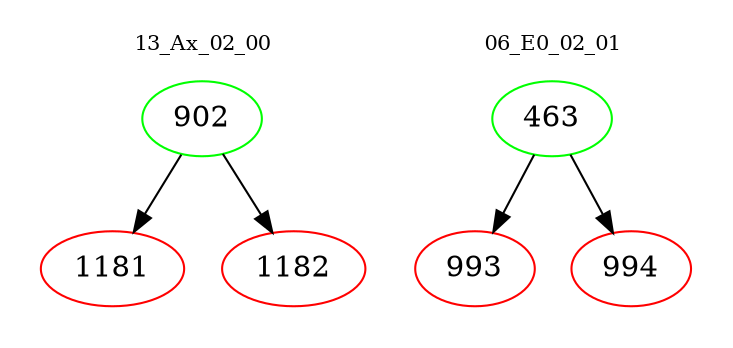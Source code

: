 digraph{
subgraph cluster_0 {
color = white
label = "13_Ax_02_00";
fontsize=10;
T0_902 [label="902", color="green"]
T0_902 -> T0_1181 [color="black"]
T0_1181 [label="1181", color="red"]
T0_902 -> T0_1182 [color="black"]
T0_1182 [label="1182", color="red"]
}
subgraph cluster_1 {
color = white
label = "06_E0_02_01";
fontsize=10;
T1_463 [label="463", color="green"]
T1_463 -> T1_993 [color="black"]
T1_993 [label="993", color="red"]
T1_463 -> T1_994 [color="black"]
T1_994 [label="994", color="red"]
}
}
